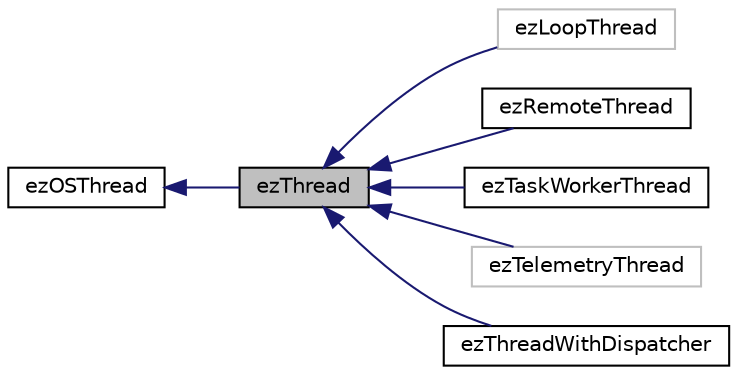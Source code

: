 digraph "ezThread"
{
 // LATEX_PDF_SIZE
  edge [fontname="Helvetica",fontsize="10",labelfontname="Helvetica",labelfontsize="10"];
  node [fontname="Helvetica",fontsize="10",shape=record];
  rankdir="LR";
  Node1 [label="ezThread",height=0.2,width=0.4,color="black", fillcolor="grey75", style="filled", fontcolor="black",tooltip="This class is the base class for platform independent long running threads."];
  Node2 -> Node1 [dir="back",color="midnightblue",fontsize="10",style="solid",fontname="Helvetica"];
  Node2 [label="ezOSThread",height=0.2,width=0.4,color="black", fillcolor="white", style="filled",URL="$dc/dee/classez_o_s_thread.htm",tooltip="Implementation of a thread."];
  Node1 -> Node3 [dir="back",color="midnightblue",fontsize="10",style="solid",fontname="Helvetica"];
  Node3 [label="ezLoopThread",height=0.2,width=0.4,color="grey75", fillcolor="white", style="filled",tooltip=" "];
  Node1 -> Node4 [dir="back",color="midnightblue",fontsize="10",style="solid",fontname="Helvetica"];
  Node4 [label="ezRemoteThread",height=0.2,width=0.4,color="black", fillcolor="white", style="filled",URL="$d1/d58/classez_remote_thread.htm",tooltip="The remote interface thread updates in regular intervals to keep the connection alive."];
  Node1 -> Node5 [dir="back",color="midnightblue",fontsize="10",style="solid",fontname="Helvetica"];
  Node5 [label="ezTaskWorkerThread",height=0.2,width=0.4,color="black", fillcolor="white", style="filled",URL="$dc/d48/classez_task_worker_thread.htm",tooltip=" "];
  Node1 -> Node6 [dir="back",color="midnightblue",fontsize="10",style="solid",fontname="Helvetica"];
  Node6 [label="ezTelemetryThread",height=0.2,width=0.4,color="grey75", fillcolor="white", style="filled",tooltip=" "];
  Node1 -> Node7 [dir="back",color="midnightblue",fontsize="10",style="solid",fontname="Helvetica"];
  Node7 [label="ezThreadWithDispatcher",height=0.2,width=0.4,color="black", fillcolor="white", style="filled",URL="$db/dfd/classez_thread_with_dispatcher.htm",tooltip="This class is the base class for threads which need dispatching of calls."];
}
